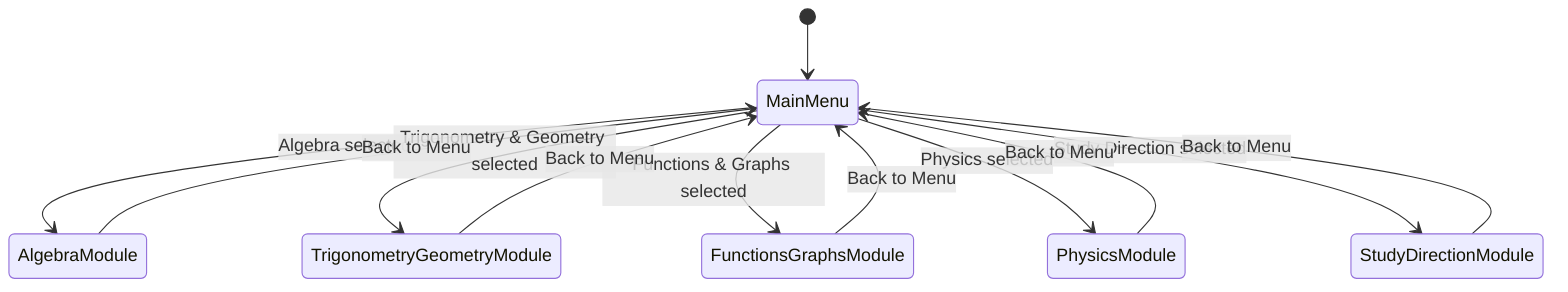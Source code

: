 stateDiagram-v2
    [*] --> MainMenu
    MainMenu --> AlgebraModule : Algebra selected
    MainMenu --> TrigonometryGeometryModule : Trigonometry & Geometry selected
    MainMenu --> FunctionsGraphsModule : Functions & Graphs selected
    MainMenu --> PhysicsModule : Physics selected
    MainMenu --> StudyDirectionModule : Study Direction selected

    AlgebraModule --> MainMenu : Back to Menu
    TrigonometryGeometryModule --> MainMenu : Back to Menu
    FunctionsGraphsModule --> MainMenu : Back to Menu
    PhysicsModule --> MainMenu : Back to Menu
    StudyDirectionModule --> MainMenu : Back to Menu